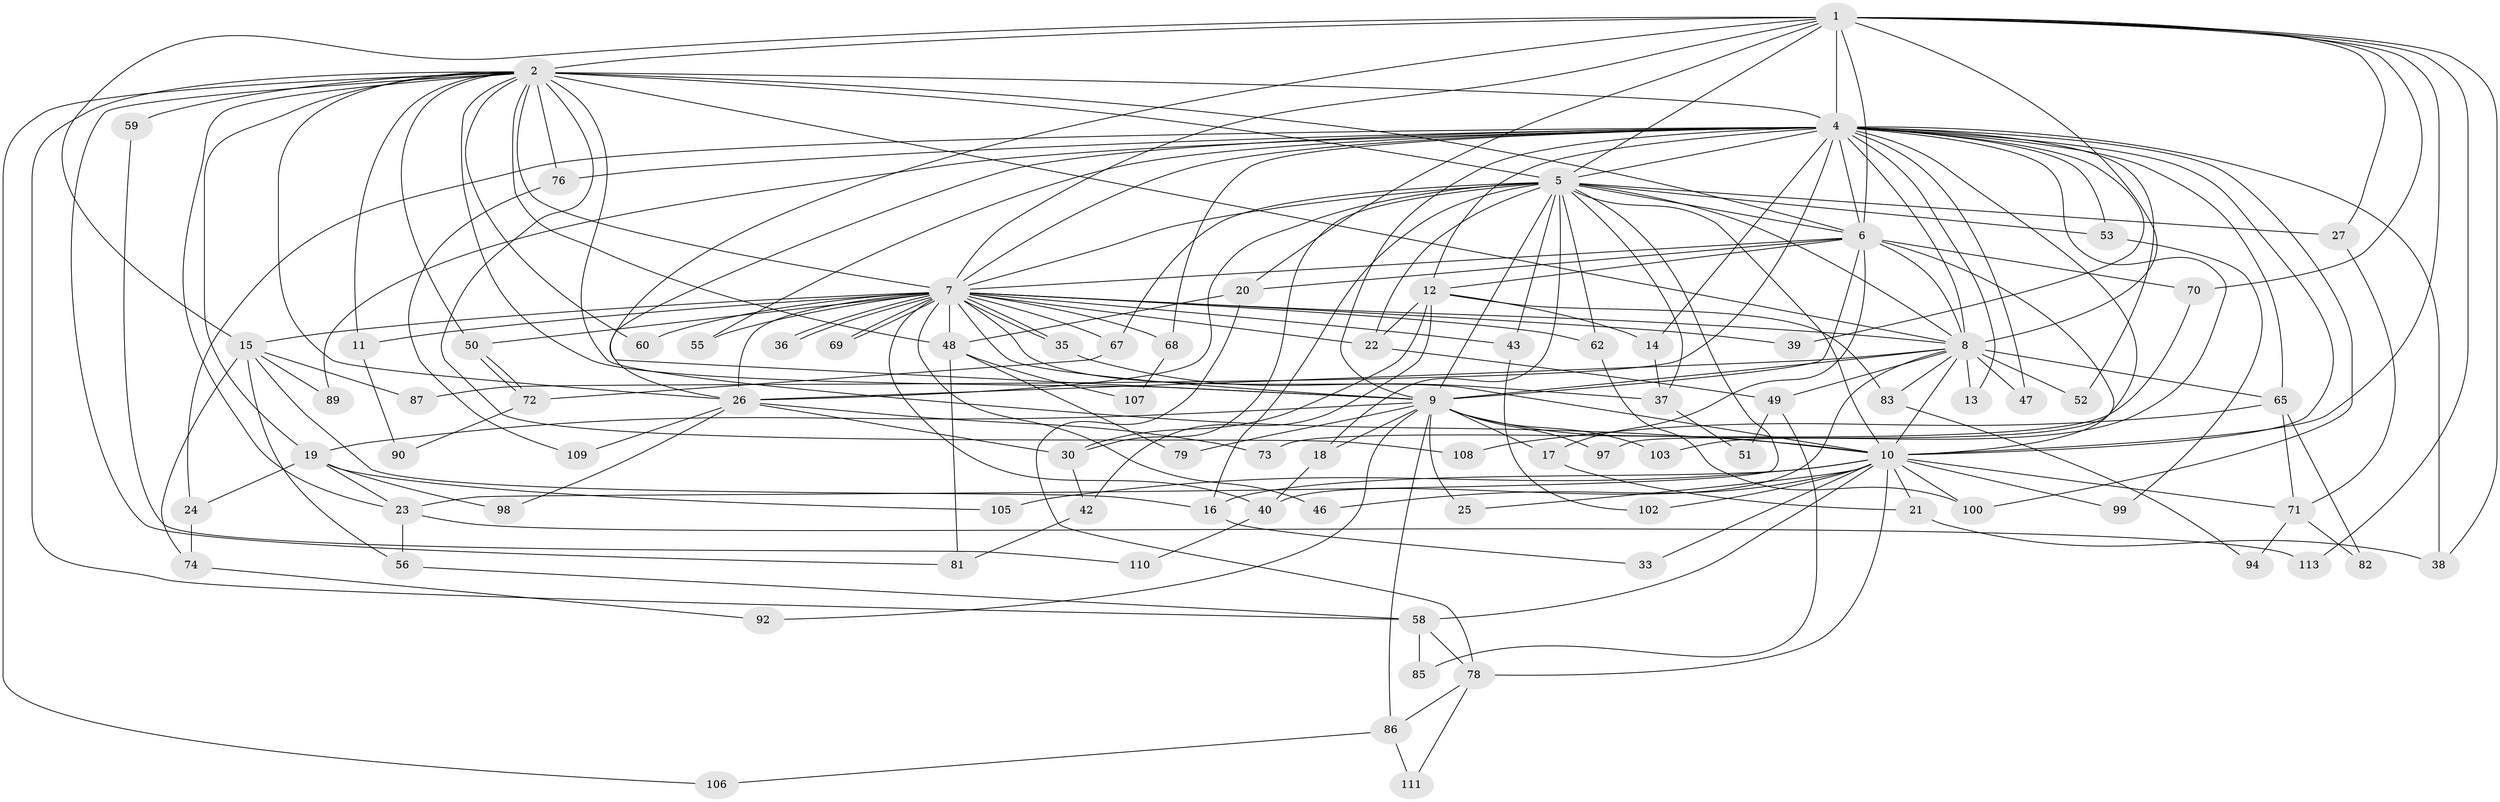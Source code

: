 // original degree distribution, {15: 0.017699115044247787, 18: 0.008849557522123894, 16: 0.008849557522123894, 28: 0.008849557522123894, 21: 0.008849557522123894, 31: 0.008849557522123894, 17: 0.008849557522123894, 20: 0.008849557522123894, 22: 0.008849557522123894, 3: 0.26548672566371684, 6: 0.008849557522123894, 2: 0.45132743362831856, 8: 0.017699115044247787, 4: 0.10619469026548672, 5: 0.05309734513274336, 7: 0.008849557522123894}
// Generated by graph-tools (version 1.1) at 2025/11/02/27/25 16:11:07]
// undirected, 86 vertices, 206 edges
graph export_dot {
graph [start="1"]
  node [color=gray90,style=filled];
  1;
  2 [super="+3"];
  4 [super="+61"];
  5 [super="+91"];
  6 [super="+80"];
  7 [super="+28"];
  8 [super="+32"];
  9 [super="+45"];
  10 [super="+66"];
  11;
  12 [super="+44"];
  13;
  14;
  15 [super="+29"];
  16 [super="+104"];
  17;
  18;
  19 [super="+95"];
  20 [super="+54"];
  21 [super="+77"];
  22 [super="+31"];
  23 [super="+64"];
  24;
  25;
  26 [super="+34"];
  27;
  30;
  33;
  35;
  36;
  37 [super="+41"];
  38;
  39;
  40 [super="+93"];
  42;
  43;
  46;
  47;
  48 [super="+57"];
  49;
  50;
  51;
  52;
  53;
  55;
  56 [super="+63"];
  58 [super="+88"];
  59;
  60;
  62;
  65;
  67;
  68;
  69;
  70;
  71 [super="+96"];
  72 [super="+75"];
  73;
  74;
  76 [super="+101"];
  78;
  79;
  81 [super="+84"];
  82;
  83;
  85;
  86;
  87;
  89;
  90;
  92;
  94;
  97;
  98;
  99;
  100 [super="+112"];
  102;
  103;
  105;
  106;
  107;
  108;
  109;
  110;
  111;
  113;
  1 -- 2 [weight=2];
  1 -- 4;
  1 -- 5;
  1 -- 6;
  1 -- 7;
  1 -- 8;
  1 -- 9;
  1 -- 10;
  1 -- 15;
  1 -- 20;
  1 -- 27;
  1 -- 38;
  1 -- 70;
  1 -- 113;
  2 -- 4 [weight=3];
  2 -- 5 [weight=2];
  2 -- 6 [weight=2];
  2 -- 7 [weight=2];
  2 -- 8 [weight=2];
  2 -- 9 [weight=2];
  2 -- 10 [weight=2];
  2 -- 11;
  2 -- 26;
  2 -- 50;
  2 -- 59 [weight=2];
  2 -- 60;
  2 -- 106;
  2 -- 76 [weight=2];
  2 -- 108;
  2 -- 48;
  2 -- 19;
  2 -- 58;
  2 -- 23;
  2 -- 81;
  4 -- 5;
  4 -- 6;
  4 -- 7;
  4 -- 8;
  4 -- 9;
  4 -- 10;
  4 -- 12;
  4 -- 13;
  4 -- 14;
  4 -- 24;
  4 -- 26;
  4 -- 38;
  4 -- 39;
  4 -- 47;
  4 -- 52;
  4 -- 53;
  4 -- 55;
  4 -- 65;
  4 -- 76;
  4 -- 87;
  4 -- 89;
  4 -- 97;
  4 -- 103;
  4 -- 68;
  4 -- 100;
  5 -- 6;
  5 -- 7;
  5 -- 8;
  5 -- 9;
  5 -- 10;
  5 -- 16;
  5 -- 18;
  5 -- 23;
  5 -- 27;
  5 -- 30;
  5 -- 37;
  5 -- 43;
  5 -- 53;
  5 -- 62;
  5 -- 67;
  5 -- 26;
  5 -- 22;
  6 -- 7;
  6 -- 8;
  6 -- 9;
  6 -- 10;
  6 -- 12;
  6 -- 17;
  6 -- 20;
  6 -- 70;
  7 -- 8;
  7 -- 9;
  7 -- 10;
  7 -- 11;
  7 -- 15 [weight=2];
  7 -- 22;
  7 -- 35;
  7 -- 35;
  7 -- 36;
  7 -- 36;
  7 -- 39;
  7 -- 40;
  7 -- 43;
  7 -- 46;
  7 -- 48 [weight=2];
  7 -- 50;
  7 -- 55;
  7 -- 60;
  7 -- 62;
  7 -- 67;
  7 -- 68;
  7 -- 69;
  7 -- 69;
  7 -- 26;
  8 -- 9 [weight=3];
  8 -- 10 [weight=2];
  8 -- 13;
  8 -- 47;
  8 -- 49;
  8 -- 52;
  8 -- 65;
  8 -- 26;
  8 -- 83;
  8 -- 40;
  9 -- 10;
  9 -- 17;
  9 -- 18;
  9 -- 19 [weight=2];
  9 -- 25;
  9 -- 79;
  9 -- 92;
  9 -- 97;
  9 -- 103;
  9 -- 86;
  10 -- 16;
  10 -- 21;
  10 -- 25;
  10 -- 33;
  10 -- 46;
  10 -- 58;
  10 -- 78;
  10 -- 99;
  10 -- 100;
  10 -- 102;
  10 -- 105;
  10 -- 71;
  11 -- 90;
  12 -- 14;
  12 -- 22;
  12 -- 42;
  12 -- 83;
  12 -- 30;
  14 -- 37;
  15 -- 56;
  15 -- 74;
  15 -- 87;
  15 -- 89;
  15 -- 16;
  16 -- 33;
  17 -- 21;
  18 -- 40;
  19 -- 23;
  19 -- 24;
  19 -- 98;
  19 -- 105;
  20 -- 78;
  20 -- 48;
  21 -- 38;
  22 -- 49;
  23 -- 56;
  23 -- 113;
  24 -- 74;
  26 -- 30;
  26 -- 73;
  26 -- 98;
  26 -- 109;
  27 -- 71;
  30 -- 42;
  35 -- 37;
  37 -- 51;
  40 -- 110;
  42 -- 81;
  43 -- 102;
  48 -- 79;
  48 -- 81;
  48 -- 107;
  49 -- 51;
  49 -- 85;
  50 -- 72;
  50 -- 72;
  53 -- 99;
  56 -- 58;
  58 -- 85;
  58 -- 78;
  59 -- 110;
  62 -- 100;
  65 -- 71;
  65 -- 82;
  65 -- 108;
  67 -- 72;
  68 -- 107;
  70 -- 73;
  71 -- 82;
  71 -- 94;
  72 -- 90;
  74 -- 92;
  76 -- 109;
  78 -- 86;
  78 -- 111;
  83 -- 94;
  86 -- 106;
  86 -- 111;
}

